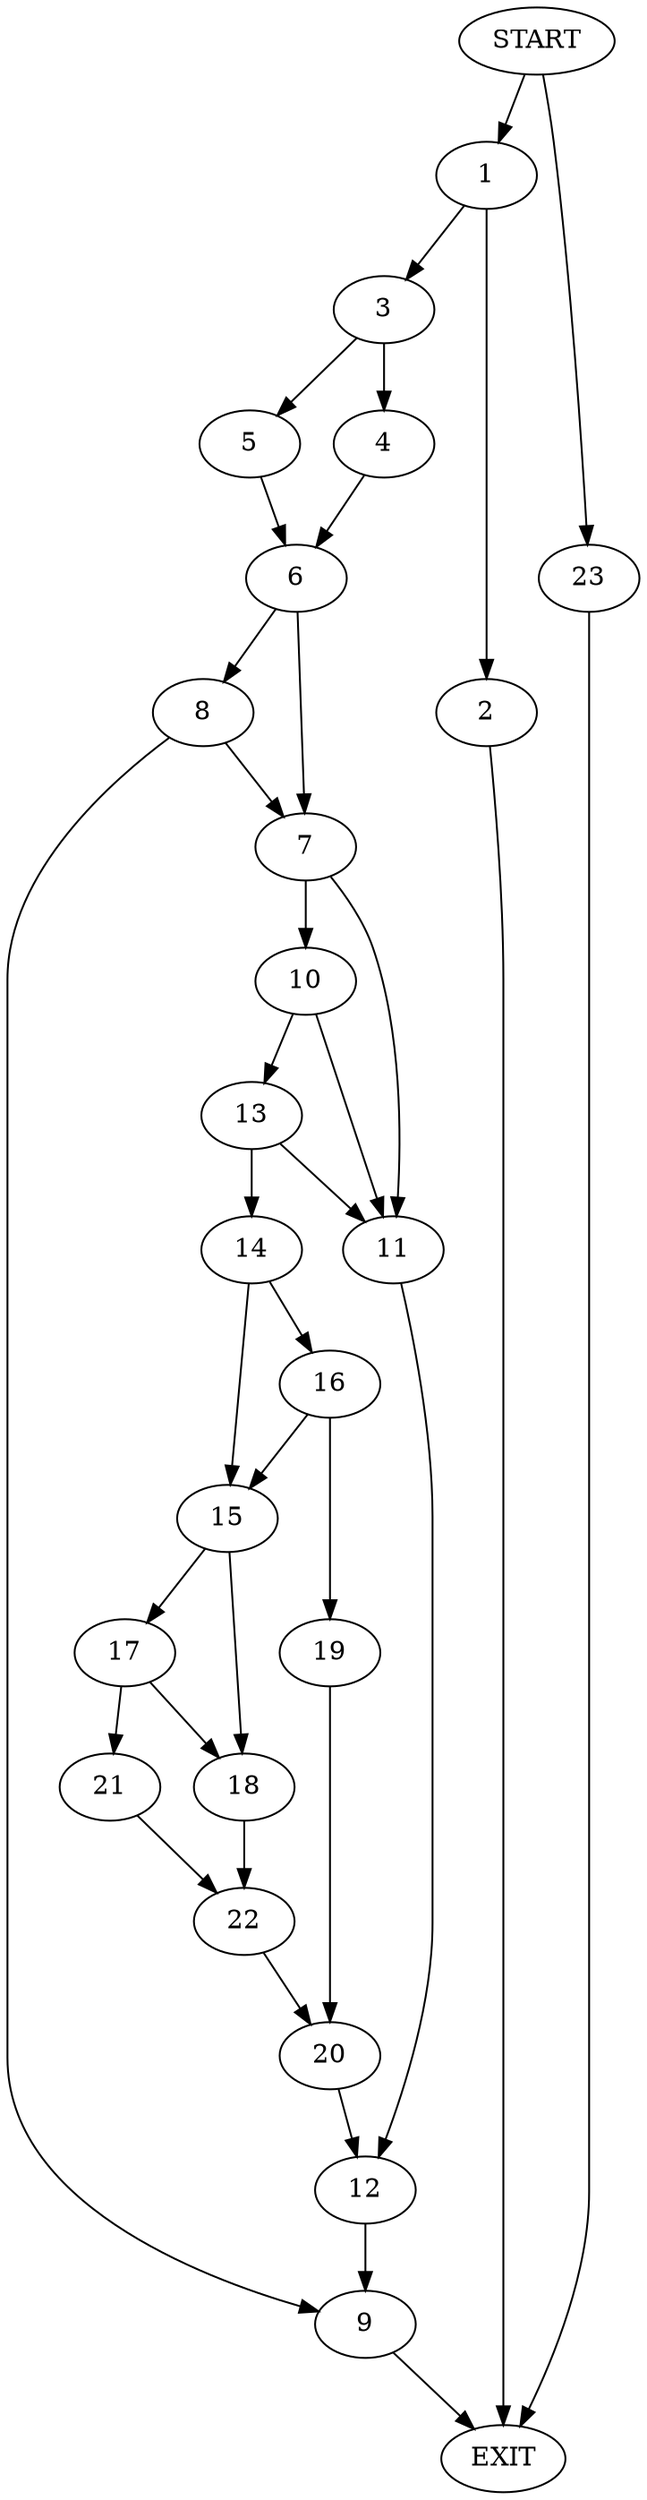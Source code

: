 digraph {
0 [label="START"]
24 [label="EXIT"]
0 -> 1
1 -> 2
1 -> 3
3 -> 4
3 -> 5
2 -> 24
5 -> 6
4 -> 6
6 -> 7
6 -> 8
8 -> 7
8 -> 9
7 -> 10
7 -> 11
9 -> 24
11 -> 12
10 -> 13
10 -> 11
13 -> 11
13 -> 14
14 -> 15
14 -> 16
15 -> 17
15 -> 18
16 -> 15
16 -> 19
19 -> 20
17 -> 21
17 -> 18
18 -> 22
21 -> 22
22 -> 20
20 -> 12
0 -> 23
23 -> 24
12 -> 9
}
